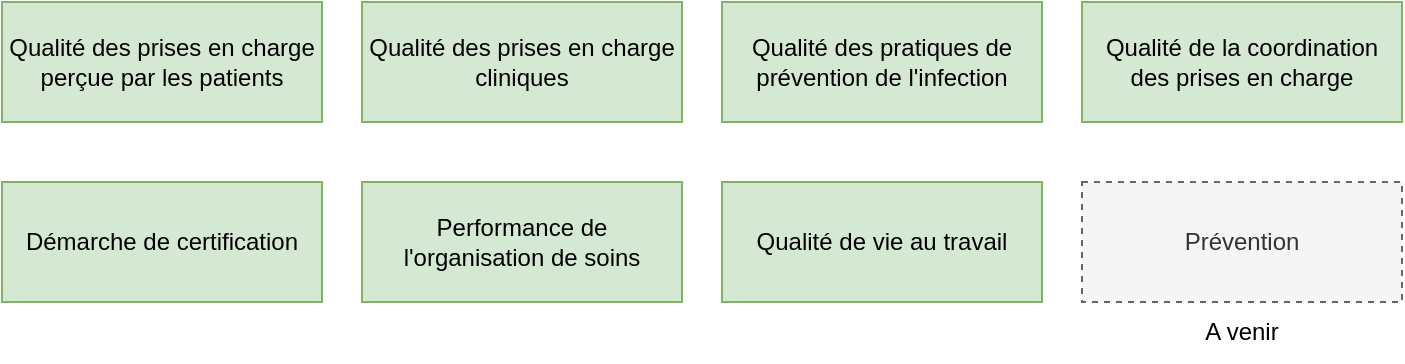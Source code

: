 <mxfile version="17.1.0" type="github">
  <diagram id="ErvVYUEt0EOiAVx6WENA" name="Page-1">
    <mxGraphModel dx="868" dy="450" grid="1" gridSize="10" guides="1" tooltips="1" connect="1" arrows="1" fold="1" page="1" pageScale="1" pageWidth="1169" pageHeight="827" math="0" shadow="0">
      <root>
        <mxCell id="0" />
        <mxCell id="1" parent="0" />
        <mxCell id="-dzcbMK2uXX6UL7Vi1sd-1" value="Qualité des prises en charge perçue par les patients" style="rounded=0;whiteSpace=wrap;html=1;fillColor=#d5e8d4;strokeColor=#82b366;" vertex="1" parent="1">
          <mxGeometry x="200" y="120" width="160" height="60" as="geometry" />
        </mxCell>
        <mxCell id="-dzcbMK2uXX6UL7Vi1sd-2" value="Qualité des prises en charge cliniques" style="rounded=0;whiteSpace=wrap;html=1;fillColor=#d5e8d4;strokeColor=#82b366;" vertex="1" parent="1">
          <mxGeometry x="380" y="120" width="160" height="60" as="geometry" />
        </mxCell>
        <mxCell id="-dzcbMK2uXX6UL7Vi1sd-3" value="Qualité des pratiques de prévention de l&#39;infection" style="rounded=0;whiteSpace=wrap;html=1;fillColor=#d5e8d4;strokeColor=#82b366;" vertex="1" parent="1">
          <mxGeometry x="560" y="120" width="160" height="60" as="geometry" />
        </mxCell>
        <mxCell id="-dzcbMK2uXX6UL7Vi1sd-4" value="Qualité de la coordination des prises en charge" style="rounded=0;whiteSpace=wrap;html=1;fillColor=#d5e8d4;strokeColor=#82b366;" vertex="1" parent="1">
          <mxGeometry x="740" y="120" width="160" height="60" as="geometry" />
        </mxCell>
        <mxCell id="-dzcbMK2uXX6UL7Vi1sd-5" value="Démarche de certification" style="rounded=0;whiteSpace=wrap;html=1;fillColor=#d5e8d4;strokeColor=#82b366;" vertex="1" parent="1">
          <mxGeometry x="200" y="210" width="160" height="60" as="geometry" />
        </mxCell>
        <mxCell id="-dzcbMK2uXX6UL7Vi1sd-6" value="Performance de l&#39;organisation de soins" style="rounded=0;whiteSpace=wrap;html=1;fillColor=#d5e8d4;strokeColor=#82b366;" vertex="1" parent="1">
          <mxGeometry x="380" y="210" width="160" height="60" as="geometry" />
        </mxCell>
        <mxCell id="-dzcbMK2uXX6UL7Vi1sd-7" value="Qualité de vie au travail" style="rounded=0;whiteSpace=wrap;html=1;fillColor=#d5e8d4;strokeColor=#82b366;" vertex="1" parent="1">
          <mxGeometry x="560" y="210" width="160" height="60" as="geometry" />
        </mxCell>
        <mxCell id="-dzcbMK2uXX6UL7Vi1sd-8" value="Prévention" style="rounded=0;whiteSpace=wrap;html=1;fillColor=#f5f5f5;fontColor=#333333;strokeColor=#666666;dashed=1;" vertex="1" parent="1">
          <mxGeometry x="740" y="210" width="160" height="60" as="geometry" />
        </mxCell>
        <mxCell id="-dzcbMK2uXX6UL7Vi1sd-9" value="A venir" style="text;html=1;strokeColor=none;fillColor=none;align=center;verticalAlign=middle;whiteSpace=wrap;rounded=0;dashed=1;" vertex="1" parent="1">
          <mxGeometry x="790" y="270" width="60" height="30" as="geometry" />
        </mxCell>
      </root>
    </mxGraphModel>
  </diagram>
</mxfile>
